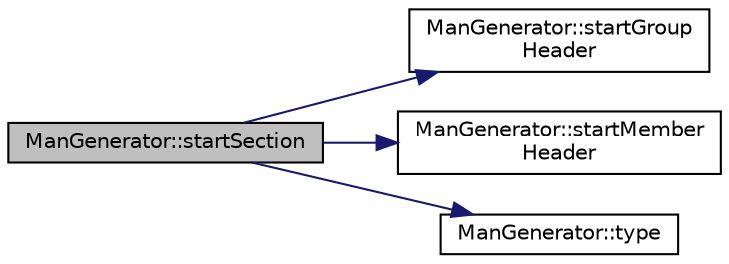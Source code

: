 digraph "ManGenerator::startSection"
{
 // LATEX_PDF_SIZE
  edge [fontname="Helvetica",fontsize="10",labelfontname="Helvetica",labelfontsize="10"];
  node [fontname="Helvetica",fontsize="10",shape=record];
  rankdir="LR";
  Node1 [label="ManGenerator::startSection",height=0.2,width=0.4,color="black", fillcolor="grey75", style="filled", fontcolor="black",tooltip=" "];
  Node1 -> Node2 [color="midnightblue",fontsize="10",style="solid",fontname="Helvetica"];
  Node2 [label="ManGenerator::startGroup\lHeader",height=0.2,width=0.4,color="black", fillcolor="white", style="filled",URL="$classManGenerator.html#a69dbc09e1398a0f64796d28a45642bba",tooltip=" "];
  Node1 -> Node3 [color="midnightblue",fontsize="10",style="solid",fontname="Helvetica"];
  Node3 [label="ManGenerator::startMember\lHeader",height=0.2,width=0.4,color="black", fillcolor="white", style="filled",URL="$classManGenerator.html#a5383688c2d974ad86e5197fa7bf23936",tooltip=" "];
  Node1 -> Node4 [color="midnightblue",fontsize="10",style="solid",fontname="Helvetica"];
  Node4 [label="ManGenerator::type",height=0.2,width=0.4,color="black", fillcolor="white", style="filled",URL="$classManGenerator.html#af03cd87557ef2f13cec3c71f05331112",tooltip=" "];
}
